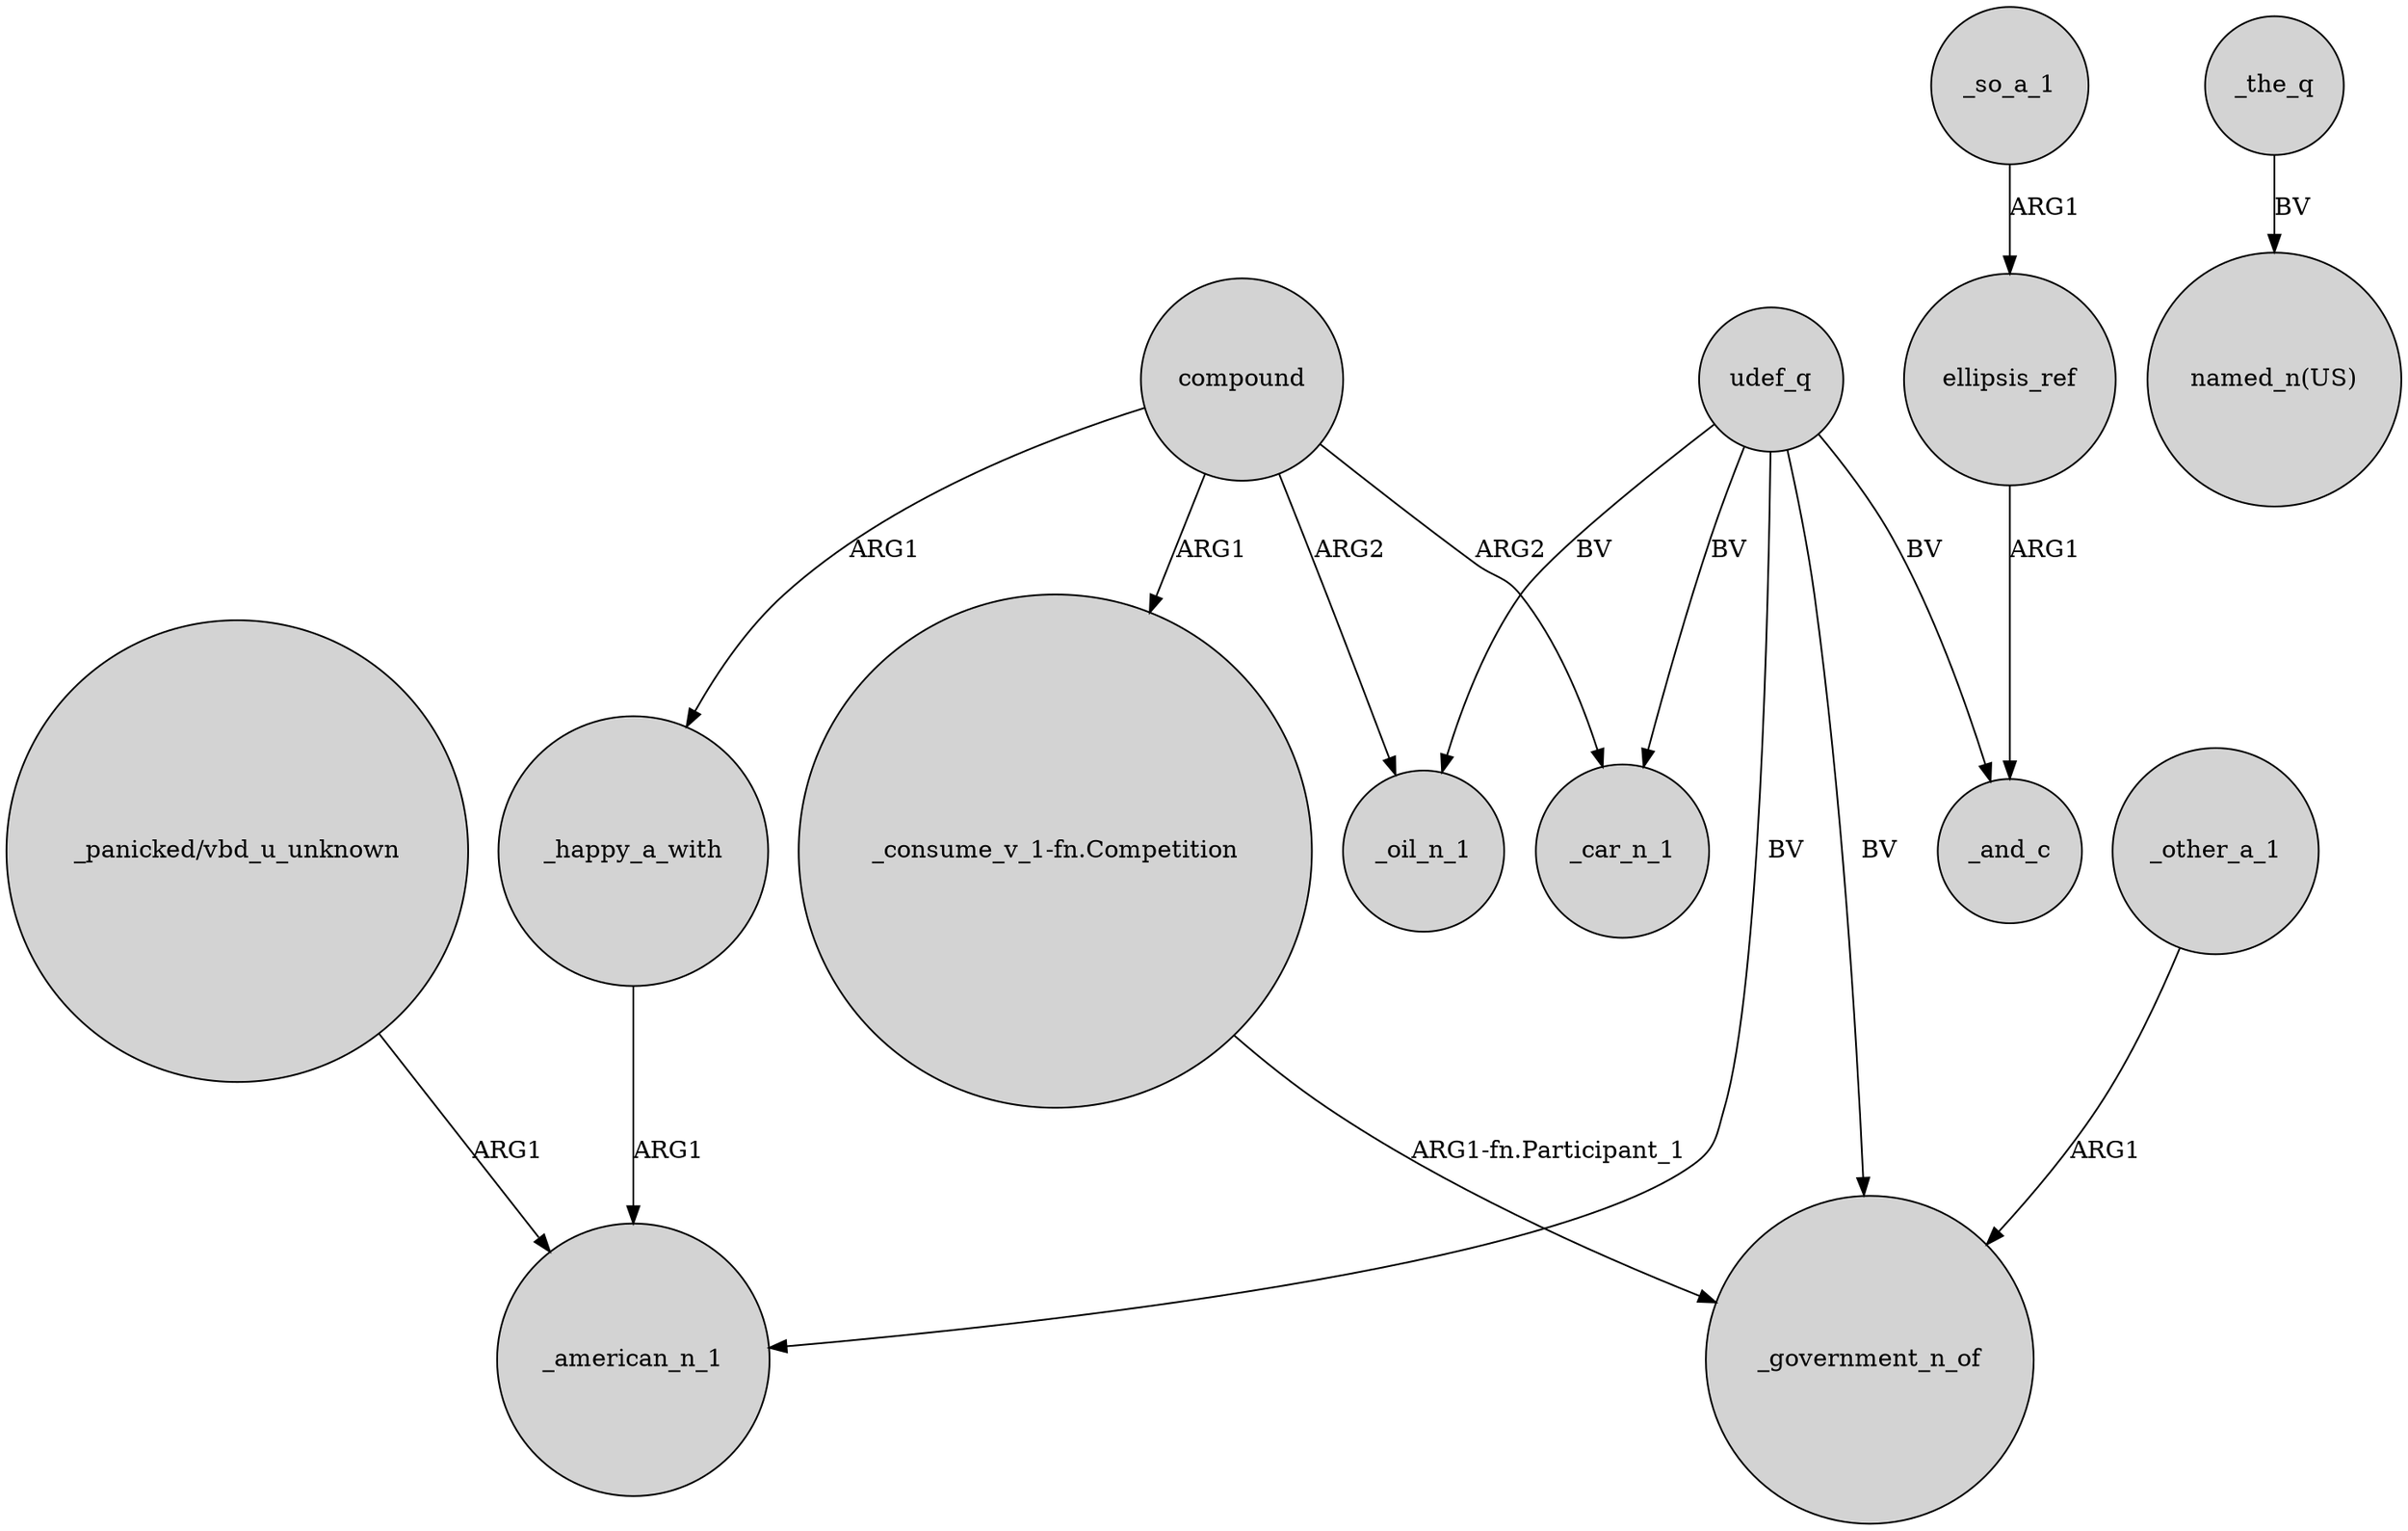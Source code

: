 digraph {
	node [shape=circle style=filled]
	compound -> "_consume_v_1-fn.Competition" [label=ARG1]
	compound -> _car_n_1 [label=ARG2]
	"_panicked/vbd_u_unknown" -> _american_n_1 [label=ARG1]
	udef_q -> _american_n_1 [label=BV]
	udef_q -> _and_c [label=BV]
	udef_q -> _government_n_of [label=BV]
	udef_q -> _car_n_1 [label=BV]
	compound -> _happy_a_with [label=ARG1]
	"_consume_v_1-fn.Competition" -> _government_n_of [label="ARG1-fn.Participant_1"]
	_the_q -> "named_n(US)" [label=BV]
	compound -> _oil_n_1 [label=ARG2]
	_other_a_1 -> _government_n_of [label=ARG1]
	_happy_a_with -> _american_n_1 [label=ARG1]
	udef_q -> _oil_n_1 [label=BV]
	_so_a_1 -> ellipsis_ref [label=ARG1]
	ellipsis_ref -> _and_c [label=ARG1]
}

